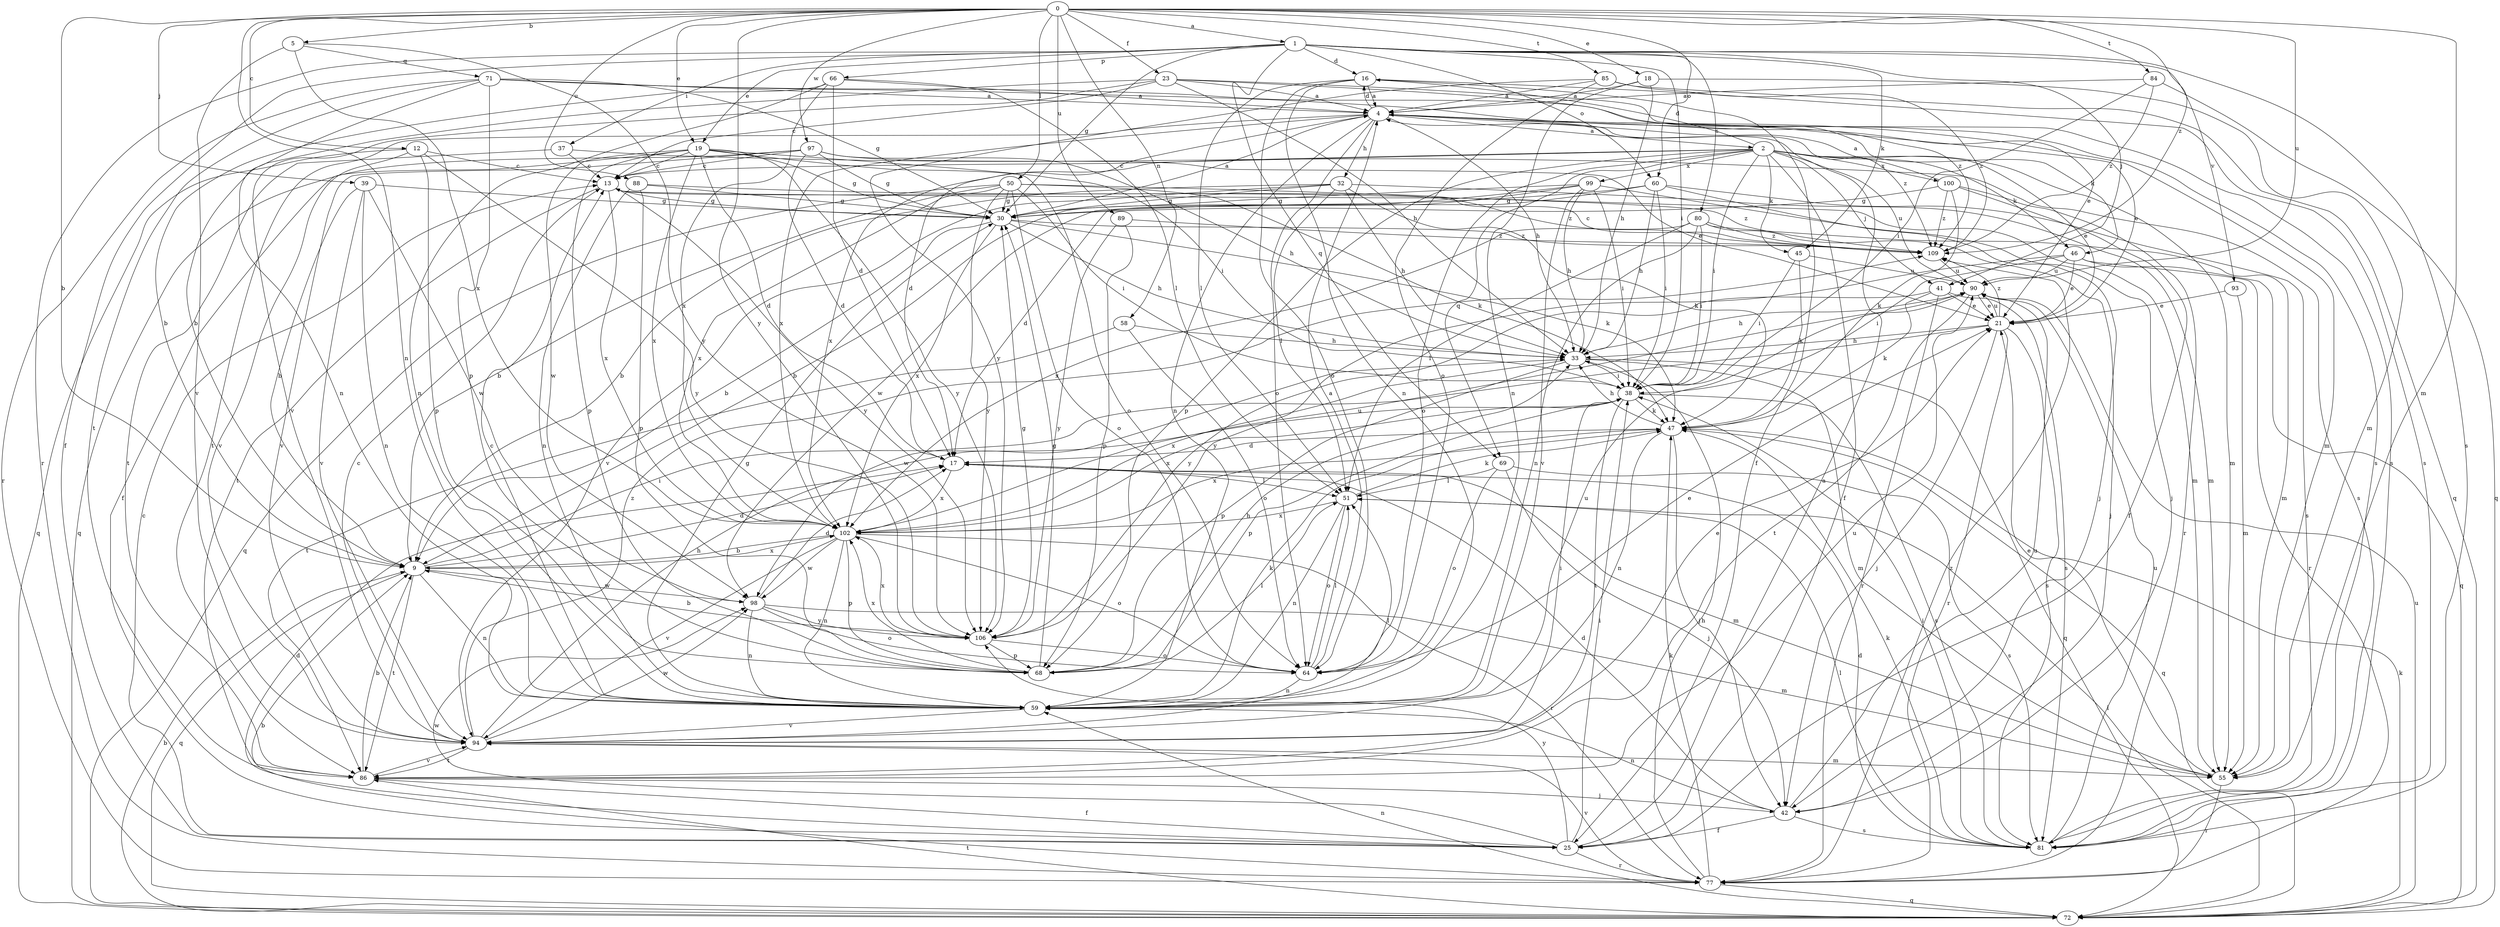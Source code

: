 strict digraph  {
0;
1;
2;
4;
5;
9;
12;
13;
16;
17;
18;
19;
21;
23;
25;
30;
32;
33;
37;
38;
39;
41;
42;
45;
46;
47;
50;
51;
55;
58;
59;
60;
64;
66;
68;
69;
71;
72;
77;
80;
81;
84;
85;
86;
88;
89;
90;
93;
94;
97;
98;
99;
100;
102;
106;
109;
0 -> 1  [label=a];
0 -> 5  [label=b];
0 -> 9  [label=b];
0 -> 12  [label=c];
0 -> 18  [label=e];
0 -> 19  [label=e];
0 -> 23  [label=f];
0 -> 39  [label=j];
0 -> 50  [label=l];
0 -> 55  [label=m];
0 -> 58  [label=n];
0 -> 59  [label=n];
0 -> 60  [label=o];
0 -> 84  [label=t];
0 -> 85  [label=t];
0 -> 88  [label=u];
0 -> 89  [label=u];
0 -> 90  [label=u];
0 -> 97  [label=w];
0 -> 106  [label=y];
0 -> 109  [label=z];
1 -> 16  [label=d];
1 -> 19  [label=e];
1 -> 25  [label=f];
1 -> 30  [label=g];
1 -> 37  [label=i];
1 -> 38  [label=i];
1 -> 41  [label=j];
1 -> 45  [label=k];
1 -> 60  [label=o];
1 -> 66  [label=p];
1 -> 69  [label=q];
1 -> 77  [label=r];
1 -> 80  [label=s];
1 -> 81  [label=s];
1 -> 93  [label=v];
2 -> 13  [label=c];
2 -> 16  [label=d];
2 -> 21  [label=e];
2 -> 25  [label=f];
2 -> 38  [label=i];
2 -> 41  [label=j];
2 -> 45  [label=k];
2 -> 46  [label=k];
2 -> 55  [label=m];
2 -> 64  [label=o];
2 -> 68  [label=p];
2 -> 69  [label=q];
2 -> 90  [label=u];
2 -> 99  [label=x];
2 -> 100  [label=x];
2 -> 102  [label=x];
4 -> 2  [label=a];
4 -> 16  [label=d];
4 -> 17  [label=d];
4 -> 21  [label=e];
4 -> 32  [label=h];
4 -> 33  [label=h];
4 -> 46  [label=k];
4 -> 55  [label=m];
4 -> 59  [label=n];
4 -> 64  [label=o];
4 -> 86  [label=t];
4 -> 102  [label=x];
4 -> 109  [label=z];
5 -> 71  [label=q];
5 -> 94  [label=v];
5 -> 102  [label=x];
5 -> 106  [label=y];
9 -> 17  [label=d];
9 -> 38  [label=i];
9 -> 59  [label=n];
9 -> 72  [label=q];
9 -> 86  [label=t];
9 -> 98  [label=w];
9 -> 102  [label=x];
12 -> 13  [label=c];
12 -> 68  [label=p];
12 -> 72  [label=q];
12 -> 94  [label=v];
12 -> 106  [label=y];
13 -> 30  [label=g];
13 -> 55  [label=m];
13 -> 86  [label=t];
13 -> 102  [label=x];
13 -> 106  [label=y];
16 -> 4  [label=a];
16 -> 25  [label=f];
16 -> 51  [label=l];
16 -> 59  [label=n];
16 -> 64  [label=o];
16 -> 81  [label=s];
17 -> 51  [label=l];
17 -> 55  [label=m];
17 -> 102  [label=x];
18 -> 4  [label=a];
18 -> 33  [label=h];
18 -> 55  [label=m];
18 -> 59  [label=n];
19 -> 13  [label=c];
19 -> 17  [label=d];
19 -> 25  [label=f];
19 -> 30  [label=g];
19 -> 38  [label=i];
19 -> 64  [label=o];
19 -> 68  [label=p];
19 -> 98  [label=w];
19 -> 102  [label=x];
19 -> 106  [label=y];
21 -> 33  [label=h];
21 -> 42  [label=j];
21 -> 77  [label=r];
21 -> 81  [label=s];
21 -> 90  [label=u];
21 -> 98  [label=w];
21 -> 109  [label=z];
23 -> 4  [label=a];
23 -> 9  [label=b];
23 -> 13  [label=c];
23 -> 21  [label=e];
23 -> 33  [label=h];
23 -> 81  [label=s];
23 -> 94  [label=v];
25 -> 4  [label=a];
25 -> 13  [label=c];
25 -> 17  [label=d];
25 -> 38  [label=i];
25 -> 77  [label=r];
25 -> 98  [label=w];
25 -> 106  [label=y];
30 -> 4  [label=a];
30 -> 9  [label=b];
30 -> 33  [label=h];
30 -> 47  [label=k];
30 -> 102  [label=x];
30 -> 109  [label=z];
32 -> 9  [label=b];
32 -> 30  [label=g];
32 -> 33  [label=h];
32 -> 47  [label=k];
32 -> 51  [label=l];
32 -> 55  [label=m];
32 -> 94  [label=v];
33 -> 38  [label=i];
33 -> 55  [label=m];
33 -> 68  [label=p];
33 -> 72  [label=q];
33 -> 102  [label=x];
37 -> 13  [label=c];
37 -> 81  [label=s];
37 -> 86  [label=t];
38 -> 47  [label=k];
38 -> 68  [label=p];
38 -> 81  [label=s];
38 -> 86  [label=t];
38 -> 102  [label=x];
39 -> 9  [label=b];
39 -> 30  [label=g];
39 -> 59  [label=n];
39 -> 94  [label=v];
39 -> 98  [label=w];
41 -> 21  [label=e];
41 -> 47  [label=k];
41 -> 77  [label=r];
41 -> 81  [label=s];
41 -> 106  [label=y];
42 -> 17  [label=d];
42 -> 25  [label=f];
42 -> 59  [label=n];
42 -> 81  [label=s];
42 -> 90  [label=u];
45 -> 38  [label=i];
45 -> 47  [label=k];
45 -> 90  [label=u];
46 -> 21  [label=e];
46 -> 38  [label=i];
46 -> 72  [label=q];
46 -> 77  [label=r];
46 -> 90  [label=u];
46 -> 106  [label=y];
47 -> 17  [label=d];
47 -> 33  [label=h];
47 -> 42  [label=j];
47 -> 59  [label=n];
47 -> 72  [label=q];
47 -> 102  [label=x];
50 -> 9  [label=b];
50 -> 30  [label=g];
50 -> 38  [label=i];
50 -> 47  [label=k];
50 -> 64  [label=o];
50 -> 72  [label=q];
50 -> 102  [label=x];
50 -> 106  [label=y];
50 -> 109  [label=z];
51 -> 47  [label=k];
51 -> 59  [label=n];
51 -> 64  [label=o];
51 -> 102  [label=x];
55 -> 21  [label=e];
55 -> 77  [label=r];
58 -> 33  [label=h];
58 -> 64  [label=o];
58 -> 86  [label=t];
59 -> 13  [label=c];
59 -> 30  [label=g];
59 -> 47  [label=k];
59 -> 90  [label=u];
59 -> 94  [label=v];
60 -> 17  [label=d];
60 -> 30  [label=g];
60 -> 33  [label=h];
60 -> 38  [label=i];
60 -> 42  [label=j];
60 -> 81  [label=s];
64 -> 4  [label=a];
64 -> 21  [label=e];
64 -> 51  [label=l];
64 -> 59  [label=n];
66 -> 4  [label=a];
66 -> 9  [label=b];
66 -> 17  [label=d];
66 -> 51  [label=l];
66 -> 59  [label=n];
66 -> 102  [label=x];
68 -> 30  [label=g];
68 -> 33  [label=h];
68 -> 51  [label=l];
68 -> 102  [label=x];
69 -> 42  [label=j];
69 -> 51  [label=l];
69 -> 64  [label=o];
69 -> 81  [label=s];
71 -> 4  [label=a];
71 -> 30  [label=g];
71 -> 59  [label=n];
71 -> 68  [label=p];
71 -> 77  [label=r];
71 -> 81  [label=s];
71 -> 86  [label=t];
71 -> 109  [label=z];
72 -> 9  [label=b];
72 -> 47  [label=k];
72 -> 51  [label=l];
72 -> 59  [label=n];
72 -> 86  [label=t];
72 -> 90  [label=u];
77 -> 9  [label=b];
77 -> 33  [label=h];
77 -> 47  [label=k];
77 -> 72  [label=q];
77 -> 94  [label=v];
77 -> 109  [label=z];
80 -> 38  [label=i];
80 -> 42  [label=j];
80 -> 51  [label=l];
80 -> 55  [label=m];
80 -> 59  [label=n];
80 -> 102  [label=x];
80 -> 109  [label=z];
81 -> 17  [label=d];
81 -> 38  [label=i];
81 -> 47  [label=k];
81 -> 51  [label=l];
81 -> 90  [label=u];
84 -> 4  [label=a];
84 -> 38  [label=i];
84 -> 72  [label=q];
84 -> 109  [label=z];
85 -> 4  [label=a];
85 -> 64  [label=o];
85 -> 72  [label=q];
85 -> 106  [label=y];
85 -> 109  [label=z];
86 -> 9  [label=b];
86 -> 25  [label=f];
86 -> 42  [label=j];
86 -> 90  [label=u];
86 -> 94  [label=v];
88 -> 30  [label=g];
88 -> 59  [label=n];
88 -> 68  [label=p];
88 -> 109  [label=z];
89 -> 68  [label=p];
89 -> 106  [label=y];
89 -> 109  [label=z];
90 -> 21  [label=e];
90 -> 33  [label=h];
90 -> 86  [label=t];
93 -> 21  [label=e];
93 -> 55  [label=m];
94 -> 13  [label=c];
94 -> 21  [label=e];
94 -> 33  [label=h];
94 -> 38  [label=i];
94 -> 51  [label=l];
94 -> 55  [label=m];
94 -> 86  [label=t];
94 -> 98  [label=w];
94 -> 109  [label=z];
97 -> 13  [label=c];
97 -> 17  [label=d];
97 -> 21  [label=e];
97 -> 30  [label=g];
97 -> 33  [label=h];
97 -> 72  [label=q];
97 -> 94  [label=v];
98 -> 17  [label=d];
98 -> 55  [label=m];
98 -> 59  [label=n];
98 -> 64  [label=o];
98 -> 106  [label=y];
99 -> 9  [label=b];
99 -> 30  [label=g];
99 -> 33  [label=h];
99 -> 38  [label=i];
99 -> 42  [label=j];
99 -> 94  [label=v];
99 -> 98  [label=w];
100 -> 4  [label=a];
100 -> 25  [label=f];
100 -> 30  [label=g];
100 -> 47  [label=k];
100 -> 77  [label=r];
100 -> 109  [label=z];
102 -> 9  [label=b];
102 -> 59  [label=n];
102 -> 64  [label=o];
102 -> 68  [label=p];
102 -> 77  [label=r];
102 -> 90  [label=u];
102 -> 94  [label=v];
102 -> 98  [label=w];
106 -> 9  [label=b];
106 -> 30  [label=g];
106 -> 64  [label=o];
106 -> 68  [label=p];
106 -> 102  [label=x];
109 -> 13  [label=c];
109 -> 90  [label=u];
}
